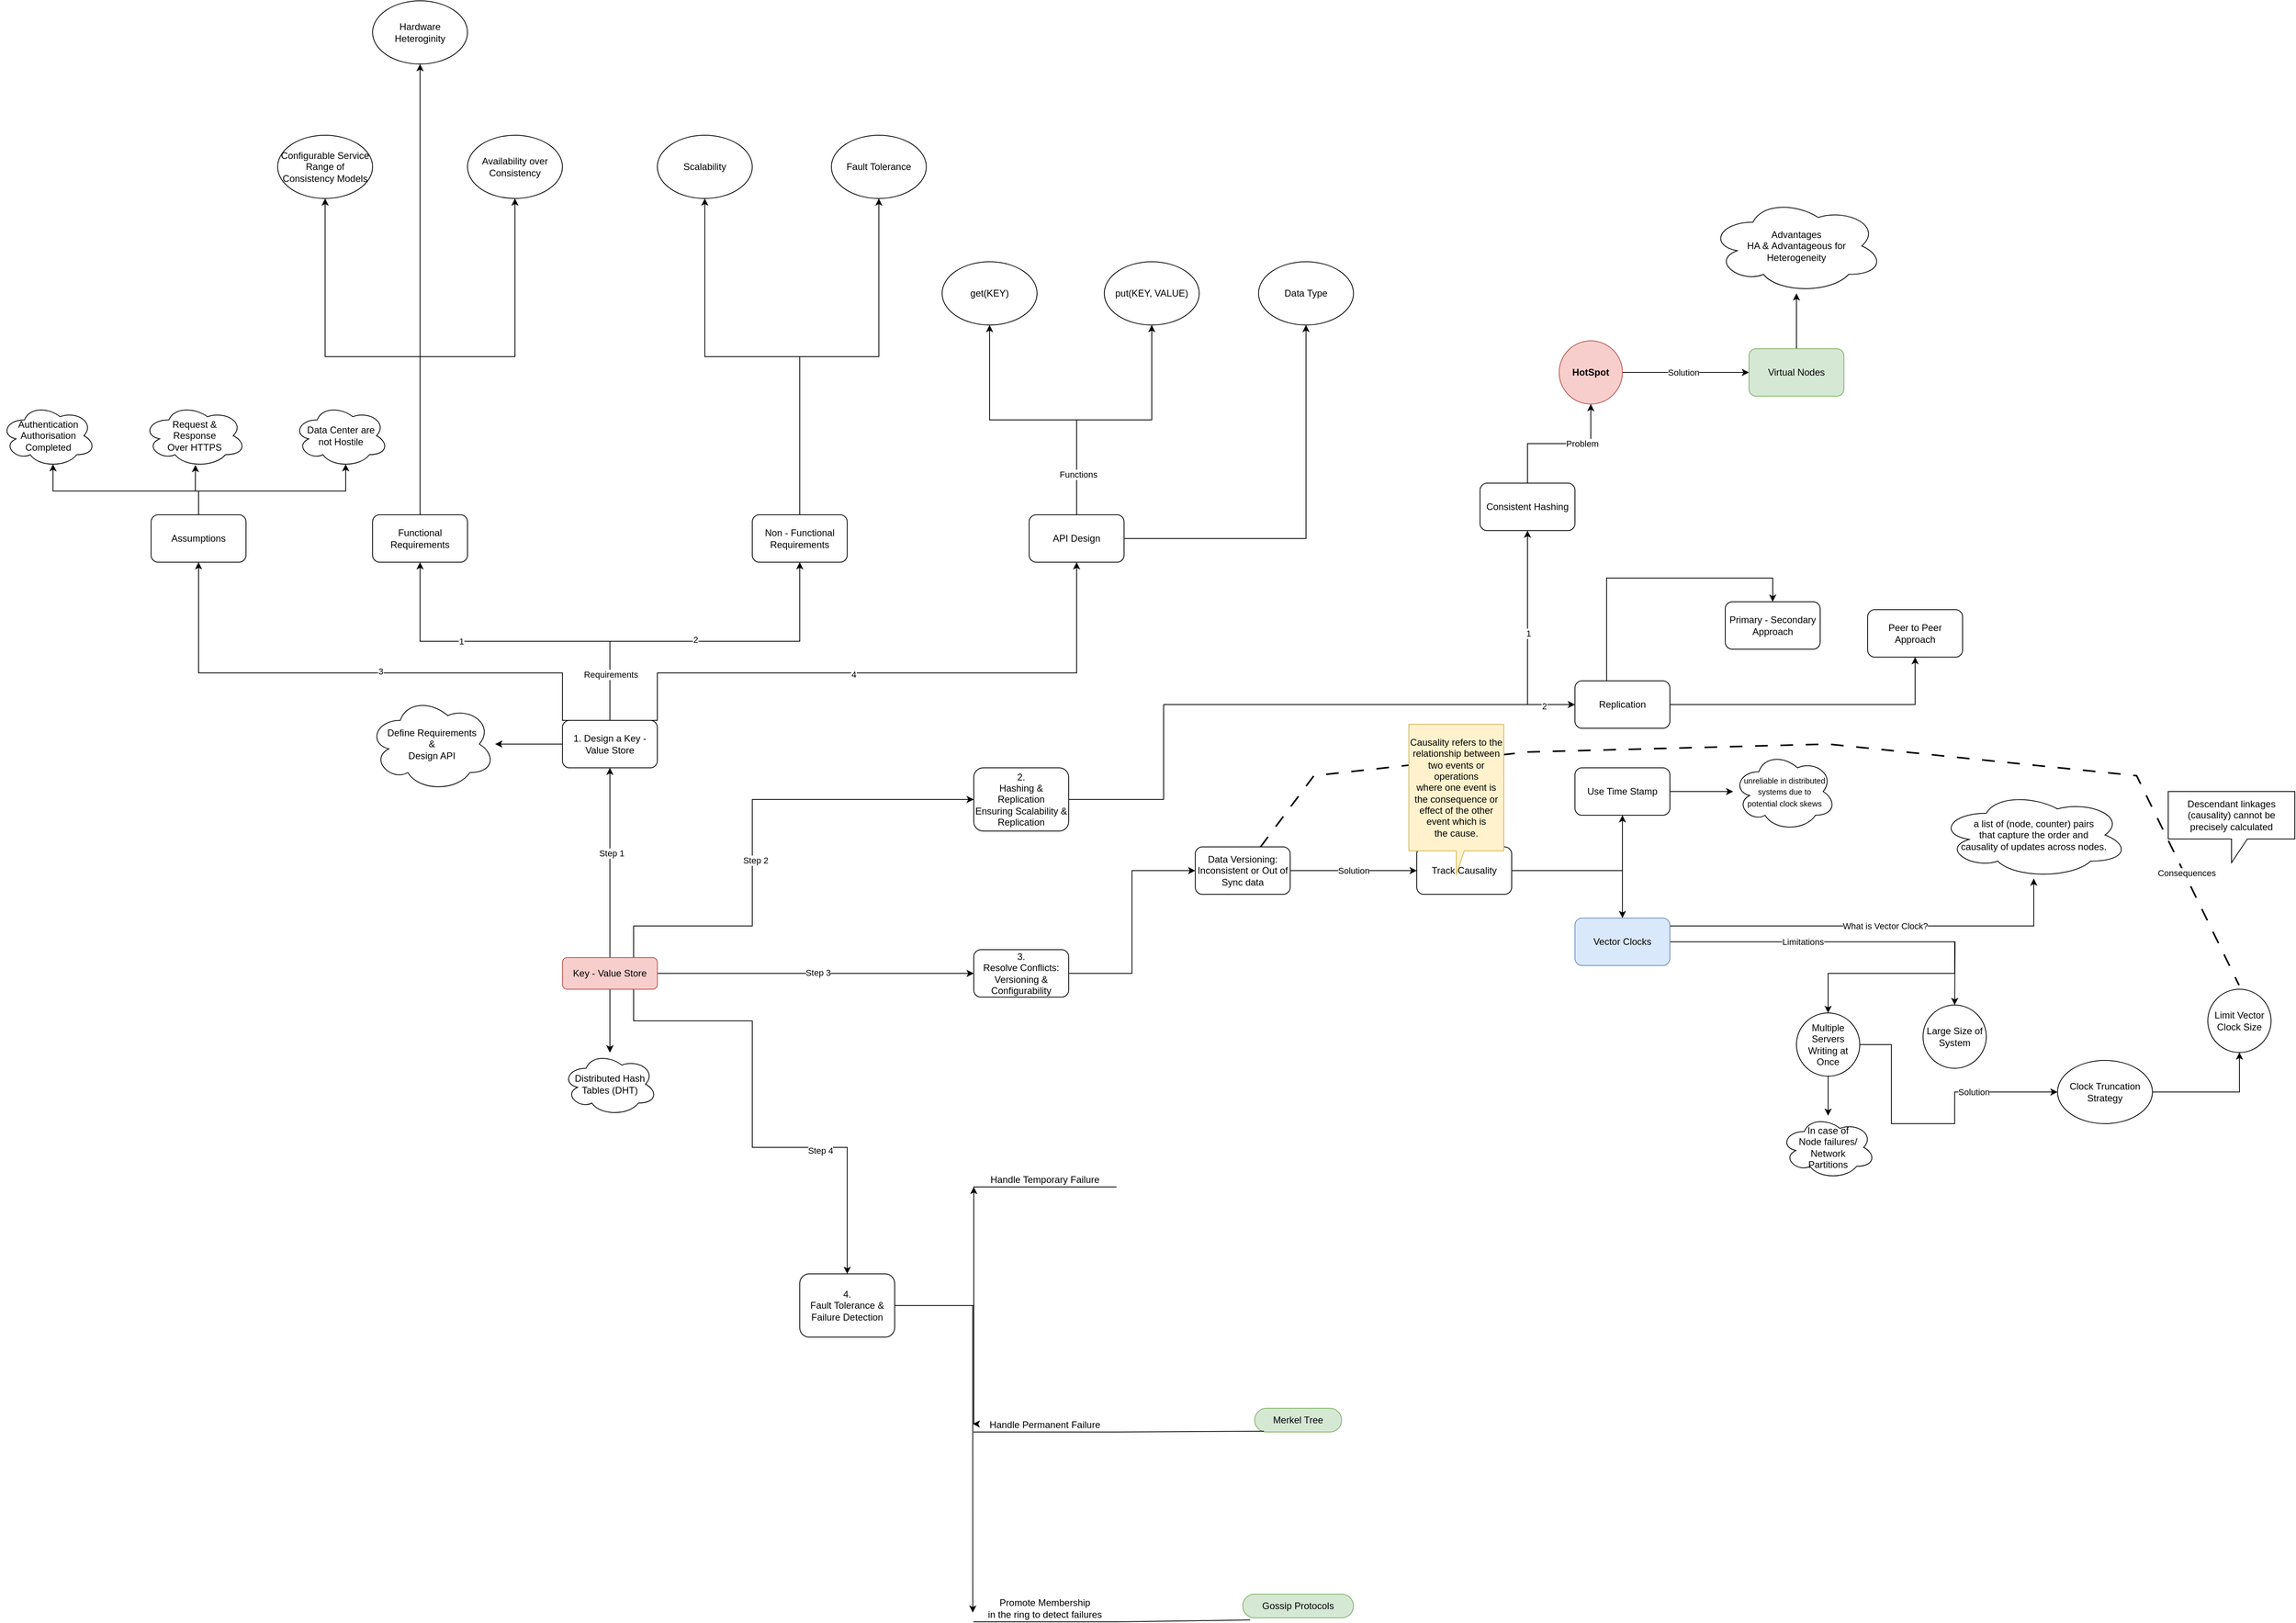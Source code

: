 <mxfile version="24.4.13" type="github">
  <diagram name="Key-Value Store" id="b5rsdSKNQmYp97aVHQ_w">
    <mxGraphModel dx="1368" dy="2017" grid="1" gridSize="10" guides="1" tooltips="1" connect="1" arrows="1" fold="1" page="1" pageScale="1" pageWidth="850" pageHeight="1100" math="0" shadow="0">
      <root>
        <mxCell id="0" />
        <mxCell id="1" parent="0" />
        <mxCell id="RA9PLU7IPXOXIIU9lRka-3" value="" style="edgeStyle=orthogonalEdgeStyle;rounded=0;orthogonalLoop=1;jettySize=auto;html=1;" parent="1" source="RA9PLU7IPXOXIIU9lRka-1" target="RA9PLU7IPXOXIIU9lRka-2" edge="1">
          <mxGeometry relative="1" as="geometry" />
        </mxCell>
        <mxCell id="RA9PLU7IPXOXIIU9lRka-5" value="" style="edgeStyle=orthogonalEdgeStyle;rounded=0;orthogonalLoop=1;jettySize=auto;html=1;" parent="1" source="RA9PLU7IPXOXIIU9lRka-1" target="RA9PLU7IPXOXIIU9lRka-4" edge="1">
          <mxGeometry relative="1" as="geometry" />
        </mxCell>
        <mxCell id="RA9PLU7IPXOXIIU9lRka-51" value="Step 1" style="edgeLabel;html=1;align=center;verticalAlign=middle;resizable=0;points=[];" parent="RA9PLU7IPXOXIIU9lRka-5" vertex="1" connectable="0">
          <mxGeometry x="0.099" y="-2" relative="1" as="geometry">
            <mxPoint as="offset" />
          </mxGeometry>
        </mxCell>
        <mxCell id="RA9PLU7IPXOXIIU9lRka-7" value="" style="edgeStyle=orthogonalEdgeStyle;rounded=0;orthogonalLoop=1;jettySize=auto;html=1;" parent="1" source="RA9PLU7IPXOXIIU9lRka-1" target="RA9PLU7IPXOXIIU9lRka-6" edge="1">
          <mxGeometry relative="1" as="geometry">
            <Array as="points">
              <mxPoint x="1530" y="760" />
              <mxPoint x="1680" y="760" />
              <mxPoint x="1680" y="600" />
            </Array>
          </mxGeometry>
        </mxCell>
        <mxCell id="RA9PLU7IPXOXIIU9lRka-52" value="Step 2" style="edgeLabel;html=1;align=center;verticalAlign=middle;resizable=0;points=[];" parent="RA9PLU7IPXOXIIU9lRka-7" vertex="1" connectable="0">
          <mxGeometry x="-0.133" y="-4" relative="1" as="geometry">
            <mxPoint as="offset" />
          </mxGeometry>
        </mxCell>
        <mxCell id="RA9PLU7IPXOXIIU9lRka-9" value="" style="edgeStyle=orthogonalEdgeStyle;rounded=0;orthogonalLoop=1;jettySize=auto;html=1;" parent="1" source="RA9PLU7IPXOXIIU9lRka-1" target="RA9PLU7IPXOXIIU9lRka-8" edge="1">
          <mxGeometry relative="1" as="geometry" />
        </mxCell>
        <mxCell id="RA9PLU7IPXOXIIU9lRka-53" value="Step 3" style="edgeLabel;html=1;align=center;verticalAlign=middle;resizable=0;points=[];" parent="RA9PLU7IPXOXIIU9lRka-9" vertex="1" connectable="0">
          <mxGeometry x="0.013" y="1" relative="1" as="geometry">
            <mxPoint as="offset" />
          </mxGeometry>
        </mxCell>
        <mxCell id="RA9PLU7IPXOXIIU9lRka-12" value="" style="edgeStyle=orthogonalEdgeStyle;rounded=0;orthogonalLoop=1;jettySize=auto;html=1;" parent="1" source="RA9PLU7IPXOXIIU9lRka-1" target="RA9PLU7IPXOXIIU9lRka-2" edge="1">
          <mxGeometry relative="1" as="geometry" />
        </mxCell>
        <mxCell id="RA9PLU7IPXOXIIU9lRka-15" style="edgeStyle=orthogonalEdgeStyle;rounded=0;orthogonalLoop=1;jettySize=auto;html=1;exitX=0.75;exitY=1;exitDx=0;exitDy=0;entryX=0.5;entryY=0;entryDx=0;entryDy=0;" parent="1" source="RA9PLU7IPXOXIIU9lRka-1" target="RA9PLU7IPXOXIIU9lRka-14" edge="1">
          <mxGeometry relative="1" as="geometry">
            <Array as="points">
              <mxPoint x="1530" y="880" />
              <mxPoint x="1680" y="880" />
              <mxPoint x="1680" y="1040" />
              <mxPoint x="1800" y="1040" />
            </Array>
            <mxPoint x="1930" y="1040" as="targetPoint" />
          </mxGeometry>
        </mxCell>
        <mxCell id="RA9PLU7IPXOXIIU9lRka-54" value="Step 4" style="edgeLabel;html=1;align=center;verticalAlign=middle;resizable=0;points=[];" parent="RA9PLU7IPXOXIIU9lRka-15" vertex="1" connectable="0">
          <mxGeometry x="0.384" y="-4" relative="1" as="geometry">
            <mxPoint as="offset" />
          </mxGeometry>
        </mxCell>
        <mxCell id="RA9PLU7IPXOXIIU9lRka-1" value="Key - Value Store" style="rounded=1;whiteSpace=wrap;html=1;fillColor=#f8cecc;strokeColor=#b85450;" parent="1" vertex="1">
          <mxGeometry x="1440" y="800" width="120" height="40" as="geometry" />
        </mxCell>
        <mxCell id="RA9PLU7IPXOXIIU9lRka-2" value="Distributed Hash&lt;br&gt;Tables (DHT)" style="ellipse;shape=cloud;whiteSpace=wrap;html=1;rounded=1;" parent="1" vertex="1">
          <mxGeometry x="1440" y="920" width="120" height="80" as="geometry" />
        </mxCell>
        <mxCell id="RA9PLU7IPXOXIIU9lRka-11" value="" style="edgeStyle=orthogonalEdgeStyle;rounded=0;orthogonalLoop=1;jettySize=auto;html=1;" parent="1" source="RA9PLU7IPXOXIIU9lRka-4" target="RA9PLU7IPXOXIIU9lRka-10" edge="1">
          <mxGeometry relative="1" as="geometry" />
        </mxCell>
        <mxCell id="RA9PLU7IPXOXIIU9lRka-18" style="edgeStyle=orthogonalEdgeStyle;rounded=0;orthogonalLoop=1;jettySize=auto;html=1;entryX=0.5;entryY=1;entryDx=0;entryDy=0;" parent="1" source="RA9PLU7IPXOXIIU9lRka-4" target="RA9PLU7IPXOXIIU9lRka-16" edge="1">
          <mxGeometry relative="1" as="geometry">
            <Array as="points">
              <mxPoint x="1500" y="400" />
              <mxPoint x="1260" y="400" />
            </Array>
          </mxGeometry>
        </mxCell>
        <mxCell id="RA9PLU7IPXOXIIU9lRka-73" value="1" style="edgeLabel;html=1;align=center;verticalAlign=middle;resizable=0;points=[];" parent="RA9PLU7IPXOXIIU9lRka-18" vertex="1" connectable="0">
          <mxGeometry x="0.312" relative="1" as="geometry">
            <mxPoint as="offset" />
          </mxGeometry>
        </mxCell>
        <mxCell id="RA9PLU7IPXOXIIU9lRka-19" style="edgeStyle=orthogonalEdgeStyle;rounded=0;orthogonalLoop=1;jettySize=auto;html=1;entryX=0.5;entryY=1;entryDx=0;entryDy=0;" parent="1" source="RA9PLU7IPXOXIIU9lRka-4" target="RA9PLU7IPXOXIIU9lRka-17" edge="1">
          <mxGeometry relative="1" as="geometry">
            <Array as="points">
              <mxPoint x="1500" y="400" />
              <mxPoint x="1740" y="400" />
            </Array>
          </mxGeometry>
        </mxCell>
        <mxCell id="RA9PLU7IPXOXIIU9lRka-21" value="Requirements" style="edgeLabel;html=1;align=center;verticalAlign=middle;resizable=0;points=[];" parent="RA9PLU7IPXOXIIU9lRka-19" vertex="1" connectable="0">
          <mxGeometry x="-0.736" y="-1" relative="1" as="geometry">
            <mxPoint as="offset" />
          </mxGeometry>
        </mxCell>
        <mxCell id="RA9PLU7IPXOXIIU9lRka-74" value="2" style="edgeLabel;html=1;align=center;verticalAlign=middle;resizable=0;points=[];" parent="RA9PLU7IPXOXIIU9lRka-19" vertex="1" connectable="0">
          <mxGeometry x="-0.054" y="2" relative="1" as="geometry">
            <mxPoint as="offset" />
          </mxGeometry>
        </mxCell>
        <mxCell id="RA9PLU7IPXOXIIU9lRka-23" style="edgeStyle=orthogonalEdgeStyle;rounded=0;orthogonalLoop=1;jettySize=auto;html=1;exitX=0.25;exitY=0;exitDx=0;exitDy=0;entryX=0.5;entryY=1;entryDx=0;entryDy=0;" parent="1" source="RA9PLU7IPXOXIIU9lRka-4" target="RA9PLU7IPXOXIIU9lRka-22" edge="1">
          <mxGeometry relative="1" as="geometry">
            <Array as="points">
              <mxPoint x="1440" y="500" />
              <mxPoint x="1440" y="440" />
              <mxPoint x="980" y="440" />
            </Array>
          </mxGeometry>
        </mxCell>
        <mxCell id="RA9PLU7IPXOXIIU9lRka-75" value="3" style="edgeLabel;html=1;align=center;verticalAlign=middle;resizable=0;points=[];" parent="RA9PLU7IPXOXIIU9lRka-23" vertex="1" connectable="0">
          <mxGeometry x="-0.071" y="-2" relative="1" as="geometry">
            <mxPoint as="offset" />
          </mxGeometry>
        </mxCell>
        <mxCell id="RA9PLU7IPXOXIIU9lRka-25" style="edgeStyle=orthogonalEdgeStyle;rounded=0;orthogonalLoop=1;jettySize=auto;html=1;exitX=0.75;exitY=0;exitDx=0;exitDy=0;entryX=0.5;entryY=1;entryDx=0;entryDy=0;" parent="1" source="RA9PLU7IPXOXIIU9lRka-4" target="RA9PLU7IPXOXIIU9lRka-24" edge="1">
          <mxGeometry relative="1" as="geometry">
            <Array as="points">
              <mxPoint x="1560" y="500" />
              <mxPoint x="1560" y="440" />
              <mxPoint x="2090" y="440" />
            </Array>
          </mxGeometry>
        </mxCell>
        <mxCell id="RA9PLU7IPXOXIIU9lRka-76" value="4" style="edgeLabel;html=1;align=center;verticalAlign=middle;resizable=0;points=[];" parent="RA9PLU7IPXOXIIU9lRka-25" vertex="1" connectable="0">
          <mxGeometry x="-0.111" y="-2" relative="1" as="geometry">
            <mxPoint as="offset" />
          </mxGeometry>
        </mxCell>
        <mxCell id="RA9PLU7IPXOXIIU9lRka-4" value="1. Design a Key -&lt;br&gt;Value Store" style="rounded=1;whiteSpace=wrap;html=1;" parent="1" vertex="1">
          <mxGeometry x="1440" y="500" width="120" height="60" as="geometry" />
        </mxCell>
        <mxCell id="RA9PLU7IPXOXIIU9lRka-56" value="" style="edgeStyle=orthogonalEdgeStyle;rounded=0;orthogonalLoop=1;jettySize=auto;html=1;" parent="1" source="RA9PLU7IPXOXIIU9lRka-6" target="RA9PLU7IPXOXIIU9lRka-55" edge="1">
          <mxGeometry relative="1" as="geometry">
            <Array as="points">
              <mxPoint x="2200" y="600" />
              <mxPoint x="2200" y="480" />
              <mxPoint x="2660" y="480" />
            </Array>
          </mxGeometry>
        </mxCell>
        <mxCell id="RA9PLU7IPXOXIIU9lRka-77" value="1" style="edgeLabel;html=1;align=center;verticalAlign=middle;resizable=0;points=[];" parent="RA9PLU7IPXOXIIU9lRka-56" vertex="1" connectable="0">
          <mxGeometry x="0.717" y="-1" relative="1" as="geometry">
            <mxPoint as="offset" />
          </mxGeometry>
        </mxCell>
        <mxCell id="RA9PLU7IPXOXIIU9lRka-68" style="edgeStyle=orthogonalEdgeStyle;rounded=0;orthogonalLoop=1;jettySize=auto;html=1;entryX=0;entryY=0.5;entryDx=0;entryDy=0;" parent="1" source="RA9PLU7IPXOXIIU9lRka-6" target="RA9PLU7IPXOXIIU9lRka-67" edge="1">
          <mxGeometry relative="1" as="geometry">
            <Array as="points">
              <mxPoint x="2200" y="600" />
              <mxPoint x="2200" y="480" />
              <mxPoint x="2680" y="480" />
            </Array>
          </mxGeometry>
        </mxCell>
        <mxCell id="RA9PLU7IPXOXIIU9lRka-78" value="2" style="edgeLabel;html=1;align=center;verticalAlign=middle;resizable=0;points=[];" parent="RA9PLU7IPXOXIIU9lRka-68" vertex="1" connectable="0">
          <mxGeometry x="0.898" y="-2" relative="1" as="geometry">
            <mxPoint as="offset" />
          </mxGeometry>
        </mxCell>
        <mxCell id="RA9PLU7IPXOXIIU9lRka-6" value="2. &lt;br&gt;Hashing &amp;amp; Replication &lt;br&gt;Ensuring Scalability &amp;amp; &lt;br&gt;Replication" style="whiteSpace=wrap;html=1;rounded=1;" parent="1" vertex="1">
          <mxGeometry x="1960" y="560" width="120" height="80" as="geometry" />
        </mxCell>
        <mxCell id="RA9PLU7IPXOXIIU9lRka-80" value="" style="edgeStyle=orthogonalEdgeStyle;rounded=0;orthogonalLoop=1;jettySize=auto;html=1;" parent="1" source="RA9PLU7IPXOXIIU9lRka-8" target="RA9PLU7IPXOXIIU9lRka-79" edge="1">
          <mxGeometry relative="1" as="geometry">
            <Array as="points">
              <mxPoint x="2160" y="820" />
              <mxPoint x="2160" y="690" />
            </Array>
          </mxGeometry>
        </mxCell>
        <mxCell id="RA9PLU7IPXOXIIU9lRka-8" value="3. &lt;br&gt;Resolve Conflicts:&lt;br&gt;Versioning &amp;amp; &lt;br&gt;Configurability" style="rounded=1;whiteSpace=wrap;html=1;" parent="1" vertex="1">
          <mxGeometry x="1960" y="790" width="120" height="60" as="geometry" />
        </mxCell>
        <mxCell id="RA9PLU7IPXOXIIU9lRka-10" value="Define Requirements&lt;br&gt;&amp;amp; &lt;br&gt;Design API" style="ellipse;shape=cloud;whiteSpace=wrap;html=1;rounded=1;" parent="1" vertex="1">
          <mxGeometry x="1195" y="470" width="160" height="120" as="geometry" />
        </mxCell>
        <mxCell id="p0jSS4lUg1HJpxXQeDbd-3" style="edgeStyle=orthogonalEdgeStyle;rounded=0;orthogonalLoop=1;jettySize=auto;html=1;entryX=0;entryY=1;entryDx=0;entryDy=0;" edge="1" parent="1" source="RA9PLU7IPXOXIIU9lRka-14" target="p0jSS4lUg1HJpxXQeDbd-1">
          <mxGeometry relative="1" as="geometry" />
        </mxCell>
        <UserObject label="4. &lt;br&gt;Fault Tolerance &amp;amp;&lt;br&gt;Failure Detection" tooltip="How to make a key-value store fault tolerant and able to detect failure.&#xa;&#xa;    Handle temporary failures&#xa;    Handle permanent failures&#xa;         Anti-entropy with Merkle trees&#xa;    Promote membership in the ring to detect failures&#xa;    Conclusion" id="RA9PLU7IPXOXIIU9lRka-14">
          <mxCell style="rounded=1;whiteSpace=wrap;html=1;" parent="1" vertex="1">
            <mxGeometry x="1740" y="1200" width="120" height="80" as="geometry" />
          </mxCell>
        </UserObject>
        <mxCell id="RA9PLU7IPXOXIIU9lRka-32" style="edgeStyle=orthogonalEdgeStyle;rounded=0;orthogonalLoop=1;jettySize=auto;html=1;entryX=0.5;entryY=1;entryDx=0;entryDy=0;" parent="1" source="RA9PLU7IPXOXIIU9lRka-16" target="RA9PLU7IPXOXIIU9lRka-31" edge="1">
          <mxGeometry relative="1" as="geometry" />
        </mxCell>
        <mxCell id="RA9PLU7IPXOXIIU9lRka-33" style="edgeStyle=orthogonalEdgeStyle;rounded=0;orthogonalLoop=1;jettySize=auto;html=1;entryX=0.5;entryY=1;entryDx=0;entryDy=0;" parent="1" source="RA9PLU7IPXOXIIU9lRka-16" target="RA9PLU7IPXOXIIU9lRka-26" edge="1">
          <mxGeometry relative="1" as="geometry" />
        </mxCell>
        <mxCell id="RA9PLU7IPXOXIIU9lRka-34" style="edgeStyle=orthogonalEdgeStyle;rounded=0;orthogonalLoop=1;jettySize=auto;html=1;" parent="1" source="RA9PLU7IPXOXIIU9lRka-16" target="RA9PLU7IPXOXIIU9lRka-27" edge="1">
          <mxGeometry relative="1" as="geometry" />
        </mxCell>
        <mxCell id="RA9PLU7IPXOXIIU9lRka-16" value="Functional Requirements" style="rounded=1;whiteSpace=wrap;html=1;" parent="1" vertex="1">
          <mxGeometry x="1200" y="240" width="120" height="60" as="geometry" />
        </mxCell>
        <mxCell id="RA9PLU7IPXOXIIU9lRka-44" style="edgeStyle=orthogonalEdgeStyle;rounded=0;orthogonalLoop=1;jettySize=auto;html=1;entryX=0.5;entryY=1;entryDx=0;entryDy=0;" parent="1" source="RA9PLU7IPXOXIIU9lRka-17" target="RA9PLU7IPXOXIIU9lRka-30" edge="1">
          <mxGeometry relative="1" as="geometry" />
        </mxCell>
        <mxCell id="RA9PLU7IPXOXIIU9lRka-45" style="edgeStyle=orthogonalEdgeStyle;rounded=0;orthogonalLoop=1;jettySize=auto;html=1;entryX=0.5;entryY=1;entryDx=0;entryDy=0;" parent="1" source="RA9PLU7IPXOXIIU9lRka-17" target="RA9PLU7IPXOXIIU9lRka-29" edge="1">
          <mxGeometry relative="1" as="geometry" />
        </mxCell>
        <mxCell id="RA9PLU7IPXOXIIU9lRka-17" value="Non - Functional Requirements" style="rounded=1;whiteSpace=wrap;html=1;" parent="1" vertex="1">
          <mxGeometry x="1680" y="240" width="120" height="60" as="geometry" />
        </mxCell>
        <mxCell id="RA9PLU7IPXOXIIU9lRka-40" style="edgeStyle=orthogonalEdgeStyle;rounded=0;orthogonalLoop=1;jettySize=auto;html=1;entryX=0.55;entryY=0.95;entryDx=0;entryDy=0;entryPerimeter=0;" parent="1" source="RA9PLU7IPXOXIIU9lRka-22" target="RA9PLU7IPXOXIIU9lRka-38" edge="1">
          <mxGeometry relative="1" as="geometry">
            <Array as="points">
              <mxPoint x="980" y="210" />
              <mxPoint x="1166" y="210" />
            </Array>
          </mxGeometry>
        </mxCell>
        <mxCell id="RA9PLU7IPXOXIIU9lRka-41" style="edgeStyle=orthogonalEdgeStyle;rounded=0;orthogonalLoop=1;jettySize=auto;html=1;entryX=0.508;entryY=0.963;entryDx=0;entryDy=0;entryPerimeter=0;" parent="1" source="RA9PLU7IPXOXIIU9lRka-22" target="RA9PLU7IPXOXIIU9lRka-37" edge="1">
          <mxGeometry relative="1" as="geometry" />
        </mxCell>
        <mxCell id="RA9PLU7IPXOXIIU9lRka-42" style="edgeStyle=orthogonalEdgeStyle;rounded=0;orthogonalLoop=1;jettySize=auto;html=1;entryX=0.55;entryY=0.95;entryDx=0;entryDy=0;entryPerimeter=0;" parent="1" source="RA9PLU7IPXOXIIU9lRka-22" target="RA9PLU7IPXOXIIU9lRka-35" edge="1">
          <mxGeometry relative="1" as="geometry">
            <Array as="points">
              <mxPoint x="980" y="210" />
              <mxPoint x="796" y="210" />
            </Array>
          </mxGeometry>
        </mxCell>
        <mxCell id="RA9PLU7IPXOXIIU9lRka-22" value="Assumptions" style="rounded=1;whiteSpace=wrap;html=1;" parent="1" vertex="1">
          <mxGeometry x="920" y="240" width="120" height="60" as="geometry" />
        </mxCell>
        <mxCell id="RA9PLU7IPXOXIIU9lRka-46" style="edgeStyle=orthogonalEdgeStyle;rounded=0;orthogonalLoop=1;jettySize=auto;html=1;entryX=0.5;entryY=1;entryDx=0;entryDy=0;" parent="1" source="RA9PLU7IPXOXIIU9lRka-24" target="RA9PLU7IPXOXIIU9lRka-28" edge="1">
          <mxGeometry relative="1" as="geometry" />
        </mxCell>
        <mxCell id="RA9PLU7IPXOXIIU9lRka-47" style="edgeStyle=orthogonalEdgeStyle;rounded=0;orthogonalLoop=1;jettySize=auto;html=1;entryX=0.5;entryY=1;entryDx=0;entryDy=0;" parent="1" source="RA9PLU7IPXOXIIU9lRka-24" target="RA9PLU7IPXOXIIU9lRka-43" edge="1">
          <mxGeometry relative="1" as="geometry" />
        </mxCell>
        <mxCell id="RA9PLU7IPXOXIIU9lRka-50" value="Functions" style="edgeLabel;html=1;align=center;verticalAlign=middle;resizable=0;points=[];" parent="RA9PLU7IPXOXIIU9lRka-47" vertex="1" connectable="0">
          <mxGeometry x="-0.697" y="-2" relative="1" as="geometry">
            <mxPoint as="offset" />
          </mxGeometry>
        </mxCell>
        <mxCell id="RA9PLU7IPXOXIIU9lRka-49" style="edgeStyle=orthogonalEdgeStyle;rounded=0;orthogonalLoop=1;jettySize=auto;html=1;" parent="1" source="RA9PLU7IPXOXIIU9lRka-24" target="RA9PLU7IPXOXIIU9lRka-48" edge="1">
          <mxGeometry relative="1" as="geometry" />
        </mxCell>
        <mxCell id="RA9PLU7IPXOXIIU9lRka-24" value="API Design" style="rounded=1;whiteSpace=wrap;html=1;" parent="1" vertex="1">
          <mxGeometry x="2030" y="240" width="120" height="60" as="geometry" />
        </mxCell>
        <mxCell id="RA9PLU7IPXOXIIU9lRka-26" value="Configurable Service&lt;br&gt;Range of &lt;br&gt;Consistency Models" style="ellipse;whiteSpace=wrap;html=1;" parent="1" vertex="1">
          <mxGeometry x="1080" y="-240" width="120" height="80" as="geometry" />
        </mxCell>
        <mxCell id="RA9PLU7IPXOXIIU9lRka-27" value="Availability over&lt;br&gt;Consistency" style="ellipse;whiteSpace=wrap;html=1;" parent="1" vertex="1">
          <mxGeometry x="1320" y="-240" width="120" height="80" as="geometry" />
        </mxCell>
        <mxCell id="RA9PLU7IPXOXIIU9lRka-28" value="get(KEY)" style="ellipse;whiteSpace=wrap;html=1;" parent="1" vertex="1">
          <mxGeometry x="1920" y="-80" width="120" height="80" as="geometry" />
        </mxCell>
        <mxCell id="RA9PLU7IPXOXIIU9lRka-29" value="Scalability" style="ellipse;whiteSpace=wrap;html=1;" parent="1" vertex="1">
          <mxGeometry x="1560" y="-240" width="120" height="80" as="geometry" />
        </mxCell>
        <mxCell id="RA9PLU7IPXOXIIU9lRka-30" value="Fault Tolerance" style="ellipse;whiteSpace=wrap;html=1;" parent="1" vertex="1">
          <mxGeometry x="1780" y="-240" width="120" height="80" as="geometry" />
        </mxCell>
        <mxCell id="RA9PLU7IPXOXIIU9lRka-31" value="Hardware &lt;br&gt;Heteroginity" style="ellipse;whiteSpace=wrap;html=1;" parent="1" vertex="1">
          <mxGeometry x="1200" y="-410" width="120" height="80" as="geometry" />
        </mxCell>
        <mxCell id="RA9PLU7IPXOXIIU9lRka-35" value="Authentication&lt;br&gt;Authorisation &lt;br&gt;Completed" style="ellipse;shape=cloud;whiteSpace=wrap;html=1;rounded=1;" parent="1" vertex="1">
          <mxGeometry x="730" y="100" width="120" height="80" as="geometry" />
        </mxCell>
        <mxCell id="RA9PLU7IPXOXIIU9lRka-37" value="Request &amp;amp;&lt;br&gt;Response&lt;br&gt;Over HTTPS" style="ellipse;shape=cloud;whiteSpace=wrap;html=1;rounded=1;" parent="1" vertex="1">
          <mxGeometry x="910" y="100" width="130" height="80" as="geometry" />
        </mxCell>
        <mxCell id="RA9PLU7IPXOXIIU9lRka-38" value="Data Center are&lt;br&gt;not Hostile" style="ellipse;shape=cloud;whiteSpace=wrap;html=1;rounded=1;" parent="1" vertex="1">
          <mxGeometry x="1100" y="100" width="120" height="80" as="geometry" />
        </mxCell>
        <mxCell id="RA9PLU7IPXOXIIU9lRka-43" value="put(KEY, VALUE)" style="ellipse;whiteSpace=wrap;html=1;" parent="1" vertex="1">
          <mxGeometry x="2125" y="-80" width="120" height="80" as="geometry" />
        </mxCell>
        <mxCell id="RA9PLU7IPXOXIIU9lRka-48" value="Data Type" style="ellipse;whiteSpace=wrap;html=1;" parent="1" vertex="1">
          <mxGeometry x="2320" y="-80" width="120" height="80" as="geometry" />
        </mxCell>
        <mxCell id="RA9PLU7IPXOXIIU9lRka-58" value="" style="edgeStyle=orthogonalEdgeStyle;rounded=0;orthogonalLoop=1;jettySize=auto;html=1;" parent="1" source="RA9PLU7IPXOXIIU9lRka-55" target="RA9PLU7IPXOXIIU9lRka-57" edge="1">
          <mxGeometry relative="1" as="geometry" />
        </mxCell>
        <mxCell id="RA9PLU7IPXOXIIU9lRka-59" value="Problem" style="edgeLabel;html=1;align=center;verticalAlign=middle;resizable=0;points=[];" parent="RA9PLU7IPXOXIIU9lRka-58" vertex="1" connectable="0">
          <mxGeometry x="0.323" relative="1" as="geometry">
            <mxPoint as="offset" />
          </mxGeometry>
        </mxCell>
        <mxCell id="RA9PLU7IPXOXIIU9lRka-55" value="Consistent Hashing" style="whiteSpace=wrap;html=1;rounded=1;" parent="1" vertex="1">
          <mxGeometry x="2600" y="200" width="120" height="60" as="geometry" />
        </mxCell>
        <mxCell id="RA9PLU7IPXOXIIU9lRka-61" value="" style="edgeStyle=orthogonalEdgeStyle;rounded=0;orthogonalLoop=1;jettySize=auto;html=1;" parent="1" source="RA9PLU7IPXOXIIU9lRka-57" target="RA9PLU7IPXOXIIU9lRka-60" edge="1">
          <mxGeometry relative="1" as="geometry" />
        </mxCell>
        <mxCell id="RA9PLU7IPXOXIIU9lRka-62" value="Solution" style="edgeLabel;html=1;align=center;verticalAlign=middle;resizable=0;points=[];" parent="RA9PLU7IPXOXIIU9lRka-61" vertex="1" connectable="0">
          <mxGeometry x="-0.04" relative="1" as="geometry">
            <mxPoint as="offset" />
          </mxGeometry>
        </mxCell>
        <mxCell id="RA9PLU7IPXOXIIU9lRka-57" value="&lt;b&gt;HotSpot&lt;/b&gt;" style="ellipse;whiteSpace=wrap;html=1;rounded=1;fillColor=#f8cecc;strokeColor=#b85450;" parent="1" vertex="1">
          <mxGeometry x="2700" y="20" width="80" height="80" as="geometry" />
        </mxCell>
        <mxCell id="RA9PLU7IPXOXIIU9lRka-66" value="" style="edgeStyle=orthogonalEdgeStyle;rounded=0;orthogonalLoop=1;jettySize=auto;html=1;" parent="1" source="RA9PLU7IPXOXIIU9lRka-60" target="RA9PLU7IPXOXIIU9lRka-65" edge="1">
          <mxGeometry relative="1" as="geometry" />
        </mxCell>
        <mxCell id="RA9PLU7IPXOXIIU9lRka-60" value="Virtual Nodes" style="whiteSpace=wrap;html=1;fillColor=#d5e8d4;strokeColor=#82b366;rounded=1;" parent="1" vertex="1">
          <mxGeometry x="2940" y="30" width="120" height="60" as="geometry" />
        </mxCell>
        <mxCell id="RA9PLU7IPXOXIIU9lRka-65" value="Advantages&lt;br&gt;HA &amp;amp;&amp;nbsp;Advantageous for&lt;br&gt;Heterogeneity&lt;br&gt;" style="ellipse;shape=cloud;whiteSpace=wrap;html=1;rounded=1;" parent="1" vertex="1">
          <mxGeometry x="2890" y="-160" width="220" height="120" as="geometry" />
        </mxCell>
        <mxCell id="RA9PLU7IPXOXIIU9lRka-70" value="" style="edgeStyle=orthogonalEdgeStyle;rounded=0;orthogonalLoop=1;jettySize=auto;html=1;" parent="1" source="RA9PLU7IPXOXIIU9lRka-67" target="RA9PLU7IPXOXIIU9lRka-69" edge="1">
          <mxGeometry relative="1" as="geometry">
            <Array as="points">
              <mxPoint x="2760" y="320" />
            </Array>
          </mxGeometry>
        </mxCell>
        <mxCell id="RA9PLU7IPXOXIIU9lRka-72" value="" style="edgeStyle=orthogonalEdgeStyle;rounded=0;orthogonalLoop=1;jettySize=auto;html=1;" parent="1" source="RA9PLU7IPXOXIIU9lRka-67" target="RA9PLU7IPXOXIIU9lRka-71" edge="1">
          <mxGeometry relative="1" as="geometry" />
        </mxCell>
        <mxCell id="RA9PLU7IPXOXIIU9lRka-67" value="Replication" style="whiteSpace=wrap;html=1;rounded=1;" parent="1" vertex="1">
          <mxGeometry x="2720" y="450" width="120" height="60" as="geometry" />
        </mxCell>
        <mxCell id="RA9PLU7IPXOXIIU9lRka-69" value="Primary - Secondary &lt;br&gt;Approach" style="whiteSpace=wrap;html=1;rounded=1;" parent="1" vertex="1">
          <mxGeometry x="2910" y="350" width="120" height="60" as="geometry" />
        </mxCell>
        <mxCell id="RA9PLU7IPXOXIIU9lRka-71" value="Peer to Peer&lt;br&gt;Approach" style="whiteSpace=wrap;html=1;rounded=1;" parent="1" vertex="1">
          <mxGeometry x="3090" y="360" width="120" height="60" as="geometry" />
        </mxCell>
        <mxCell id="RA9PLU7IPXOXIIU9lRka-82" value="Solution" style="edgeStyle=orthogonalEdgeStyle;rounded=0;orthogonalLoop=1;jettySize=auto;html=1;" parent="1" source="RA9PLU7IPXOXIIU9lRka-79" target="RA9PLU7IPXOXIIU9lRka-81" edge="1">
          <mxGeometry relative="1" as="geometry" />
        </mxCell>
        <mxCell id="RA9PLU7IPXOXIIU9lRka-79" value="Data Versioning:&lt;br&gt;Inconsistent or Out of Sync data " style="whiteSpace=wrap;html=1;rounded=1;" parent="1" vertex="1">
          <mxGeometry x="2240" y="660" width="120" height="60" as="geometry" />
        </mxCell>
        <mxCell id="RA9PLU7IPXOXIIU9lRka-84" value="" style="edgeStyle=orthogonalEdgeStyle;rounded=0;orthogonalLoop=1;jettySize=auto;html=1;" parent="1" source="RA9PLU7IPXOXIIU9lRka-81" target="RA9PLU7IPXOXIIU9lRka-83" edge="1">
          <mxGeometry relative="1" as="geometry" />
        </mxCell>
        <mxCell id="RA9PLU7IPXOXIIU9lRka-86" value="" style="edgeStyle=orthogonalEdgeStyle;rounded=0;orthogonalLoop=1;jettySize=auto;html=1;" parent="1" source="RA9PLU7IPXOXIIU9lRka-81" target="RA9PLU7IPXOXIIU9lRka-85" edge="1">
          <mxGeometry relative="1" as="geometry" />
        </mxCell>
        <mxCell id="RA9PLU7IPXOXIIU9lRka-81" value="Track Causality " style="whiteSpace=wrap;html=1;rounded=1;" parent="1" vertex="1">
          <mxGeometry x="2520" y="660" width="120" height="60" as="geometry" />
        </mxCell>
        <mxCell id="RA9PLU7IPXOXIIU9lRka-88" value="" style="edgeStyle=orthogonalEdgeStyle;rounded=0;orthogonalLoop=1;jettySize=auto;html=1;" parent="1" source="RA9PLU7IPXOXIIU9lRka-83" target="RA9PLU7IPXOXIIU9lRka-87" edge="1">
          <mxGeometry relative="1" as="geometry" />
        </mxCell>
        <mxCell id="RA9PLU7IPXOXIIU9lRka-83" value="Use Time Stamp" style="whiteSpace=wrap;html=1;rounded=1;" parent="1" vertex="1">
          <mxGeometry x="2720" y="560" width="120" height="60" as="geometry" />
        </mxCell>
        <mxCell id="RA9PLU7IPXOXIIU9lRka-90" value="" style="edgeStyle=orthogonalEdgeStyle;rounded=0;orthogonalLoop=1;jettySize=auto;html=1;" parent="1" source="RA9PLU7IPXOXIIU9lRka-85" target="RA9PLU7IPXOXIIU9lRka-89" edge="1">
          <mxGeometry relative="1" as="geometry">
            <Array as="points">
              <mxPoint x="3300" y="760" />
            </Array>
          </mxGeometry>
        </mxCell>
        <mxCell id="RA9PLU7IPXOXIIU9lRka-94" value="What is Vector Clock?" style="edgeLabel;html=1;align=center;verticalAlign=middle;resizable=0;points=[];" parent="RA9PLU7IPXOXIIU9lRka-90" vertex="1" connectable="0">
          <mxGeometry x="0.047" relative="1" as="geometry">
            <mxPoint as="offset" />
          </mxGeometry>
        </mxCell>
        <mxCell id="RA9PLU7IPXOXIIU9lRka-92" value="" style="edgeStyle=orthogonalEdgeStyle;rounded=0;orthogonalLoop=1;jettySize=auto;html=1;" parent="1" source="RA9PLU7IPXOXIIU9lRka-85" edge="1">
          <mxGeometry relative="1" as="geometry">
            <mxPoint x="3200" y="860" as="targetPoint" />
          </mxGeometry>
        </mxCell>
        <mxCell id="RA9PLU7IPXOXIIU9lRka-95" style="edgeStyle=orthogonalEdgeStyle;rounded=0;orthogonalLoop=1;jettySize=auto;html=1;entryX=0.5;entryY=0;entryDx=0;entryDy=0;" parent="1" source="RA9PLU7IPXOXIIU9lRka-85" edge="1">
          <mxGeometry relative="1" as="geometry">
            <mxPoint x="3040" y="870" as="targetPoint" />
            <Array as="points">
              <mxPoint x="3200" y="780" />
              <mxPoint x="3200" y="820" />
              <mxPoint x="3040" y="820" />
            </Array>
          </mxGeometry>
        </mxCell>
        <mxCell id="RA9PLU7IPXOXIIU9lRka-105" value="Limitations" style="edgeLabel;html=1;align=center;verticalAlign=middle;resizable=0;points=[];" parent="RA9PLU7IPXOXIIU9lRka-95" vertex="1" connectable="0">
          <mxGeometry x="-0.45" relative="1" as="geometry">
            <mxPoint as="offset" />
          </mxGeometry>
        </mxCell>
        <mxCell id="RA9PLU7IPXOXIIU9lRka-85" value="Vector Clocks" style="whiteSpace=wrap;html=1;rounded=1;fillColor=#dae8fc;strokeColor=#6c8ebf;" parent="1" vertex="1">
          <mxGeometry x="2720" y="750" width="120" height="60" as="geometry" />
        </mxCell>
        <mxCell id="RA9PLU7IPXOXIIU9lRka-87" value="&lt;font style=&quot;font-size: 10px;&quot;&gt; unreliable in distributed &lt;br&gt;systems due to &lt;br&gt;potential clock skews&lt;/font&gt;" style="ellipse;shape=cloud;whiteSpace=wrap;html=1;rounded=1;" parent="1" vertex="1">
          <mxGeometry x="2920" y="540" width="130" height="100" as="geometry" />
        </mxCell>
        <mxCell id="RA9PLU7IPXOXIIU9lRka-89" value="a list of (node, counter) pairs &lt;br&gt;that capture the order and &lt;br&gt;causality of updates across nodes." style="ellipse;shape=cloud;whiteSpace=wrap;html=1;rounded=1;" parent="1" vertex="1">
          <mxGeometry x="3180" y="590" width="240" height="110" as="geometry" />
        </mxCell>
        <mxCell id="RA9PLU7IPXOXIIU9lRka-104" value="" style="edgeStyle=orthogonalEdgeStyle;rounded=0;orthogonalLoop=1;jettySize=auto;html=1;" parent="1" source="RA9PLU7IPXOXIIU9lRka-100" target="RA9PLU7IPXOXIIU9lRka-103" edge="1">
          <mxGeometry relative="1" as="geometry" />
        </mxCell>
        <mxCell id="RA9PLU7IPXOXIIU9lRka-106" value="" style="edgeStyle=orthogonalEdgeStyle;rounded=0;orthogonalLoop=1;jettySize=auto;html=1;" parent="1" source="RA9PLU7IPXOXIIU9lRka-100" edge="1">
          <mxGeometry relative="1" as="geometry">
            <mxPoint x="3330" y="970" as="targetPoint" />
            <Array as="points">
              <mxPoint x="3120" y="910" />
              <mxPoint x="3120" y="1010" />
              <mxPoint x="3200" y="1010" />
            </Array>
          </mxGeometry>
        </mxCell>
        <mxCell id="RA9PLU7IPXOXIIU9lRka-107" value="Solution" style="edgeLabel;html=1;align=center;verticalAlign=middle;resizable=0;points=[];" parent="RA9PLU7IPXOXIIU9lRka-106" vertex="1" connectable="0">
          <mxGeometry x="0.453" relative="1" as="geometry">
            <mxPoint as="offset" />
          </mxGeometry>
        </mxCell>
        <mxCell id="RA9PLU7IPXOXIIU9lRka-100" value="Multiple Servers&lt;br&gt;Writing at &lt;br&gt;Once" style="ellipse;whiteSpace=wrap;html=1;aspect=fixed;" parent="1" vertex="1">
          <mxGeometry x="3000" y="870" width="80" height="80" as="geometry" />
        </mxCell>
        <mxCell id="RA9PLU7IPXOXIIU9lRka-101" value="Large Size of System" style="ellipse;whiteSpace=wrap;html=1;aspect=fixed;" parent="1" vertex="1">
          <mxGeometry x="3160" y="860" width="80" height="80" as="geometry" />
        </mxCell>
        <mxCell id="RA9PLU7IPXOXIIU9lRka-103" value="In case of &lt;br&gt;Node failures/&lt;br&gt;Network &lt;br&gt;Partitions" style="ellipse;shape=cloud;whiteSpace=wrap;html=1;" parent="1" vertex="1">
          <mxGeometry x="2980" y="1000" width="120" height="80" as="geometry" />
        </mxCell>
        <mxCell id="RA9PLU7IPXOXIIU9lRka-110" value="" style="edgeStyle=orthogonalEdgeStyle;rounded=0;orthogonalLoop=1;jettySize=auto;html=1;" parent="1" source="RA9PLU7IPXOXIIU9lRka-108" target="RA9PLU7IPXOXIIU9lRka-109" edge="1">
          <mxGeometry relative="1" as="geometry" />
        </mxCell>
        <mxCell id="RA9PLU7IPXOXIIU9lRka-108" value="Clock Truncation &lt;br&gt;Strategy" style="ellipse;whiteSpace=wrap;html=1;" parent="1" vertex="1">
          <mxGeometry x="3330" y="930" width="120" height="80" as="geometry" />
        </mxCell>
        <mxCell id="RA9PLU7IPXOXIIU9lRka-109" value="Limit Vector&lt;br&gt;Clock Size" style="ellipse;whiteSpace=wrap;html=1;" parent="1" vertex="1">
          <mxGeometry x="3520" y="840" width="80" height="80" as="geometry" />
        </mxCell>
        <mxCell id="RA9PLU7IPXOXIIU9lRka-113" value="" style="endArrow=none;dashed=1;html=1;dashPattern=8 8;strokeWidth=2;rounded=0;entryX=0.494;entryY=-0.063;entryDx=0;entryDy=0;entryPerimeter=0;" parent="1" source="RA9PLU7IPXOXIIU9lRka-79" target="RA9PLU7IPXOXIIU9lRka-109" edge="1">
          <mxGeometry width="50" height="50" relative="1" as="geometry">
            <mxPoint x="2840" y="780" as="sourcePoint" />
            <mxPoint x="3480" y="810" as="targetPoint" />
            <Array as="points">
              <mxPoint x="2390" y="570" />
              <mxPoint x="2660" y="540" />
              <mxPoint x="3040" y="530" />
              <mxPoint x="3430" y="570" />
            </Array>
          </mxGeometry>
        </mxCell>
        <mxCell id="RA9PLU7IPXOXIIU9lRka-114" value="Consequences" style="edgeLabel;html=1;align=center;verticalAlign=middle;resizable=0;points=[];" parent="RA9PLU7IPXOXIIU9lRka-113" vertex="1" connectable="0">
          <mxGeometry x="0.784" y="2" relative="1" as="geometry">
            <mxPoint as="offset" />
          </mxGeometry>
        </mxCell>
        <mxCell id="RA9PLU7IPXOXIIU9lRka-116" value="  Descendant linkages (causality) cannot be precisely calculated" style="shape=callout;whiteSpace=wrap;html=1;perimeter=calloutPerimeter;" parent="1" vertex="1">
          <mxGeometry x="3470" y="590" width="160" height="90" as="geometry" />
        </mxCell>
        <mxCell id="whu7A1zw2ntHZbnsxig_-3" value="Causality refers to the relationship between two events or operations &lt;br/&gt;where one event is the consequence or effect of the other event which is&lt;br/&gt; the cause." style="shape=callout;whiteSpace=wrap;html=1;perimeter=calloutPerimeter;rotation=0;base=10;fillColor=#fff2cc;strokeColor=#d6b656;" parent="1" vertex="1">
          <mxGeometry x="2510" y="505" width="120" height="190" as="geometry" />
        </mxCell>
        <UserObject label="Handle Temporary Failure" tooltip="Here&#39;s a summary of the given topic on handling temporary failures in distributed systems:&#xa;&#xa;The topic discusses the use of a sloppy quorum approach instead of a strict quorum approach to handle temporary failures in distributed systems. In a strict quorum approach, if a server participating in the consensus is down, certain operations cannot be performed, affecting the system&#39;s availability and durability.&#xa;&#xa;To address this, the sloppy quorum approach allows the first n healthy nodes from the preference list to handle read and write operations, even if they are not the initially designated nodes. If a node is temporarily unavailable during a write operation, the request is sent to the next healthy node, which processes the request and includes a hint about the intended receiver node.&#xa;&#xa;Once the intended receiver node becomes available again, the processing node sends the request information to it, allowing it to update its data. After the transfer, the processing node removes the data from its local storage without affecting the total number of replicas in the system. This approach is called a hinted handoff and ensures desired availability and durability during temporary node failures.&#xa;&#xa;Additionally, the topic emphasizes the importance of replicating data across data centers to handle data center failures due to various reasons, such as power outages, cooling failures, network failures, or natural disasters. If one data center is down, the data can be recovered from the other data centers." id="p0jSS4lUg1HJpxXQeDbd-1">
          <mxCell style="whiteSpace=wrap;html=1;shape=partialRectangle;top=0;left=0;bottom=1;right=0;points=[[0,1],[1,1]];fillColor=none;align=center;verticalAlign=bottom;routingCenterY=0.5;snapToPoint=1;recursiveResize=0;autosize=1;treeFolding=1;treeMoving=1;newEdgeStyle={&quot;edgeStyle&quot;:&quot;entityRelationEdgeStyle&quot;,&quot;startArrow&quot;:&quot;none&quot;,&quot;endArrow&quot;:&quot;none&quot;,&quot;segment&quot;:10,&quot;curved&quot;:1,&quot;sourcePerimeterSpacing&quot;:0,&quot;targetPerimeterSpacing&quot;:0};" vertex="1" parent="1">
            <mxGeometry x="1960" y="1060" width="180" height="30" as="geometry" />
          </mxCell>
        </UserObject>
        <UserObject label="Handle Permanent Failure" tooltip="Sure, I&#39;ll explain the topic in a simple manner, with a focus on the Merkle tree and its purpose.&#xa;&#xa;In a distributed system, it&#39;s important to handle permanent failures of nodes to ensure durability and data consistency. One way to achieve this is by keeping replicas synchronized across nodes. However, this process can be inefficient if it involves transferring a large amount of data or checking the entire dataset for inconsistencies.&#xa;&#xa;This is where Merkle trees come into play. A Merkle tree is a data structure that helps in efficient data verification and synchronization.&#xa;&#xa;Here&#39;s how it works:&#xa;&#xa;1. The individual key-value pairs in the dataset are hashed, and these hashes become the leaf nodes of the Merkle tree.&#xa;2. The parent nodes of the tree contain the hashes of their respective child nodes.&#xa;3. This structure continues up to the root node, which represents the hash of the entire dataset.&#xa;&#xa;The purpose of using a Merkle tree is to quickly identify inconsistencies between replicas without having to transfer or check the entire dataset. Here&#39;s how it works:&#xa;&#xa;1. Each node maintains a separate Merkle tree for the key ranges it is responsible for.&#xa;2. Nodes exchange the root hashes of their Merkle trees for the common key ranges.&#xa;3. If the root hashes match, it means the data is consistent, and no further action is needed.&#xa;4. If the root hashes differ, the nodes recursively compare the child node hashes to identify the specific key ranges that are inconsistent.&#xa;5. Only the inconsistent key ranges need to be synchronized, reducing the amount of data transfer required.&#xa;&#xa;The advantage of using Merkle trees is that it allows independent verification of different branches of the tree without requiring the complete dataset to be transferred or checked. This reduces the amount of data that needs to be exchanged for synchronization and the number of disk accesses required during the anti-entropy process (ensuring data consistency across replicas).&#xa;&#xa;However, one disadvantage is that when a node joins or leaves the system, the hashes in the Merkle tree need to be recalculated for the affected key ranges, as multiple key ranges are impacted.&#xa;&#xa;In summary, Merkle trees provide an efficient way to detect and synchronize inconsistencies between replicas in a distributed system, minimizing the amount of data transfer and disk access required, thereby improving the overall performance and reliability of the system." id="p0jSS4lUg1HJpxXQeDbd-2">
          <mxCell style="whiteSpace=wrap;html=1;shape=partialRectangle;top=0;left=0;bottom=1;right=0;points=[[0,1],[1,1]];fillColor=none;align=center;verticalAlign=bottom;routingCenterY=0.5;snapToPoint=1;recursiveResize=0;autosize=1;treeFolding=1;treeMoving=1;newEdgeStyle={&quot;edgeStyle&quot;:&quot;entityRelationEdgeStyle&quot;,&quot;startArrow&quot;:&quot;none&quot;,&quot;endArrow&quot;:&quot;none&quot;,&quot;segment&quot;:10,&quot;curved&quot;:1,&quot;sourcePerimeterSpacing&quot;:0,&quot;targetPerimeterSpacing&quot;:0};" vertex="1" parent="1">
            <mxGeometry x="1960" y="1370" width="180" height="30" as="geometry" />
          </mxCell>
        </UserObject>
        <mxCell id="p0jSS4lUg1HJpxXQeDbd-4" style="edgeStyle=orthogonalEdgeStyle;rounded=0;orthogonalLoop=1;jettySize=auto;html=1;entryX=-0.007;entryY=0.656;entryDx=0;entryDy=0;entryPerimeter=0;" edge="1" parent="1" source="RA9PLU7IPXOXIIU9lRka-14" target="p0jSS4lUg1HJpxXQeDbd-2">
          <mxGeometry relative="1" as="geometry">
            <Array as="points">
              <mxPoint x="1960" y="1240" />
              <mxPoint x="1960" y="1390" />
            </Array>
          </mxGeometry>
        </mxCell>
        <UserObject label="Merkel Tree" tooltip="The purpose of using a Merkle tree is to quickly identify inconsistencies between replicas without having to transfer or check the entire dataset. Here&#39;s how it works:&#xa;&#xa;1. Each node maintains a separate Merkle tree for the key ranges it is responsible for.&#xa;2. Nodes exchange the root hashes of their Merkle trees for the common key ranges.&#xa;3. If the root hashes match, it means the data is consistent, and no further action is needed.&#xa;4. If the root hashes differ, the nodes recursively compare the child node hashes to identify the specific key ranges that are inconsistent.&#xa;5. Only the inconsistent key ranges need to be synchronized, reducing the amount of data transfer required.&#xa;&#xa;The advantage of using Merkle trees is that it allows independent verification of different branches of the tree without requiring the complete dataset to be transferred or checked. This reduces the amount of data that needs to be exchanged for synchronization and the number of disk accesses required during the anti-entropy process (ensuring data consistency across replicas).&#xa;&#xa;However, one disadvantage is that when a node joins or leaves the system, the hashes in the Merkle tree need to be recalculated for the affected key ranges, as multiple key ranges are impacted.&#xa;&#xa;In summary, Merkle trees provide an efficient way to detect and synchronize inconsistencies between replicas in a distributed system, minimizing the amount of data transfer and disk access required, thereby improving the overall performance and reliability of the system." id="p0jSS4lUg1HJpxXQeDbd-5">
          <mxCell style="whiteSpace=wrap;html=1;rounded=1;arcSize=50;align=center;verticalAlign=middle;strokeWidth=1;autosize=1;spacing=4;treeFolding=1;treeMoving=1;newEdgeStyle={&quot;edgeStyle&quot;:&quot;entityRelationEdgeStyle&quot;,&quot;startArrow&quot;:&quot;none&quot;,&quot;endArrow&quot;:&quot;none&quot;,&quot;segment&quot;:10,&quot;curved&quot;:1,&quot;sourcePerimeterSpacing&quot;:0,&quot;targetPerimeterSpacing&quot;:0};fillColor=#d5e8d4;strokeColor=#82b366;" vertex="1" parent="1">
            <mxGeometry x="2315" y="1370" width="110" height="30" as="geometry" />
          </mxCell>
        </UserObject>
        <mxCell id="p0jSS4lUg1HJpxXQeDbd-6" style="edgeStyle=entityRelationEdgeStyle;rounded=0;orthogonalLoop=1;jettySize=auto;html=1;startArrow=none;endArrow=none;segment=10;curved=1;sourcePerimeterSpacing=0;targetPerimeterSpacing=0;entryX=0.106;entryY=0.967;entryDx=0;entryDy=0;entryPerimeter=0;" edge="1" parent="1" source="p0jSS4lUg1HJpxXQeDbd-2" target="p0jSS4lUg1HJpxXQeDbd-5">
          <mxGeometry relative="1" as="geometry" />
        </mxCell>
        <UserObject label="Gossip Protocols" tooltip="A gossip protocol is a decentralized communication protocol used in distributed systems to share and disseminate information among nodes in an efficient and fault-tolerant manner. It is particularly useful in large-scale distributed systems where centralized communication or coordination may not be feasible or desirable.&#xa;&#xa;In a gossip protocol, each node periodically exchanges information with a subset of randomly selected peers (other nodes in the system). This information can include updates, membership changes, or any other data that needs to be shared across the system. The gossip mechanism ensures that the information eventually propagates to all nodes in the system, even if some nodes are temporarily unavailable or fail.&#xa;&#xa;Here&#39;s a general overview of how a gossip protocol works:&#xa;&#xa;1. Each node maintains a partial view of the system, which includes a list of other nodes (often called a &quot;gossip list&quot; or &quot;peer list&quot;).&#xa;2. At regular intervals, a node selects one or more nodes from its peer list randomly and sends them the latest information it has.&#xa;3. The receiving nodes merge the received information with their own local state and update their peer lists if necessary.&#xa;4. The receiving nodes, in turn, gossip the updated information to other randomly selected peers in subsequent rounds.&#xa;5. Through this repeated process of sharing and propagating information, updates eventually reach all nodes in the system.&#xa;&#xa;Gossip protocols are used in various contexts in distributed systems, including:&#xa;&#xa;1. Membership management: Nodes use gossip to share information about new nodes joining the system or existing nodes leaving or failing. This helps maintain an up-to-date view of the system&#39;s membership.&#xa;&#xa;2. Data dissemination: Gossip can be used to propagate updates or changes to data across the nodes in the system, ensuring eventual consistency.&#xa;&#xa;3. Failure detection: By monitoring the responsiveness of peers during gossip exchanges, nodes can detect potential failures or unreachable nodes.&#xa;&#xa;4. Load balancing: Gossip protocols can help distribute load information across nodes, enabling better load balancing decisions.&#xa;&#xa;Gossip protocols offer several advantages, such as decentralized operation, fault tolerance, high scalability, and low overhead. They are particularly useful in large-scale distributed systems where centralized coordination may become a bottleneck or a single point of failure.&#xa;&#xa;However, gossip protocols also have some limitations, such as potential inconsistencies during convergence periods and the possibility of message redundancy or duplication. These limitations are often addressed by careful protocol design and tuning parameters like gossip intervals and fanout factors (the number of peers to gossip with)." id="p0jSS4lUg1HJpxXQeDbd-7">
          <mxCell style="whiteSpace=wrap;html=1;rounded=1;arcSize=50;align=center;verticalAlign=middle;strokeWidth=1;autosize=1;spacing=4;treeFolding=1;treeMoving=1;newEdgeStyle={&quot;edgeStyle&quot;:&quot;entityRelationEdgeStyle&quot;,&quot;startArrow&quot;:&quot;none&quot;,&quot;endArrow&quot;:&quot;none&quot;,&quot;segment&quot;:10,&quot;curved&quot;:1,&quot;sourcePerimeterSpacing&quot;:0,&quot;targetPerimeterSpacing&quot;:0};fillColor=#d5e8d4;strokeColor=#82b366;" vertex="1" parent="1">
            <mxGeometry x="2300" y="1605" width="140" height="30" as="geometry" />
          </mxCell>
        </UserObject>
        <UserObject label="Promote Membership&lt;br&gt;in the ring to detect failures" tooltip="Sure, let me explain the paragraph in simpler terms:&#xa;&#xa;The paragraph discusses how to handle node failures and membership changes in a distributed system using a gossip protocol.&#xa;&#xa;Nodes in the system can go offline temporarily or permanently. When a single node goes offline, the system should not immediately rebalance or reassign the data partitions managed by that node because it is likely a temporary failure, and the node may come back online soon.&#xa;&#xa;However, if a node is being added or removed from the system permanently, it is called a membership change, and this should be handled carefully.&#xa;&#xa;To handle membership changes, the system uses a gossip protocol. Here&#39;s how it works:&#xa;&#xa;1. Each node maintains a list of other nodes called a &quot;token set.&quot;&#xa;2. When a node starts up, it randomly adds a few nodes from the system to its token set.&#xa;3. If a node makes any changes (like adding or removing data), it communicates these changes to the nodes in its token set.&#xa;4. The nodes in the token set, in turn, communicate the changes to other nodes in their respective token sets.&#xa;5. Through this process of &quot;gossiping&quot; or sharing information, every node eventually learns about the changes made by other nodes in the system, including membership changes.&#xa;&#xa;This way, when a new node joins or an existing node leaves the system permanently, this information is gradually shared with all the nodes through the gossip protocol, and the system can update its membership accordingly.&#xa;&#xa;The paragraph also explains how nodes detect temporary failures. If a node fails to communicate with any of the nodes in its token set for a certain period, it assumes that the node is temporarily offline. However, if the node remains unreachable for an extended period, the system considers it a permanent failure and notifies the administrators.&#xa;&#xa;In summary, the system uses a gossip protocol to share information about membership changes (permanent additions or removals of nodes) and to detect temporary node failures based on communication timeouts. This allows the system to handle failures and membership changes in a decentralized and efficient manner." id="p0jSS4lUg1HJpxXQeDbd-8">
          <mxCell style="whiteSpace=wrap;html=1;shape=partialRectangle;top=0;left=0;bottom=1;right=0;points=[[0,1],[1,1]];fillColor=none;align=center;verticalAlign=bottom;routingCenterY=0.5;snapToPoint=1;recursiveResize=0;autosize=1;treeFolding=1;treeMoving=1;newEdgeStyle={&quot;edgeStyle&quot;:&quot;entityRelationEdgeStyle&quot;,&quot;startArrow&quot;:&quot;none&quot;,&quot;endArrow&quot;:&quot;none&quot;,&quot;segment&quot;:10,&quot;curved&quot;:1,&quot;sourcePerimeterSpacing&quot;:0,&quot;targetPerimeterSpacing&quot;:0};" vertex="1" parent="1">
            <mxGeometry x="1960" y="1600" width="180" height="40" as="geometry" />
          </mxCell>
        </UserObject>
        <mxCell id="p0jSS4lUg1HJpxXQeDbd-9" style="edgeStyle=orthogonalEdgeStyle;rounded=0;orthogonalLoop=1;jettySize=auto;html=1;entryX=-0.007;entryY=0.708;entryDx=0;entryDy=0;entryPerimeter=0;" edge="1" parent="1" source="RA9PLU7IPXOXIIU9lRka-14" target="p0jSS4lUg1HJpxXQeDbd-8">
          <mxGeometry relative="1" as="geometry" />
        </mxCell>
        <mxCell id="p0jSS4lUg1HJpxXQeDbd-10" style="edgeStyle=entityRelationEdgeStyle;rounded=0;orthogonalLoop=1;jettySize=auto;html=1;startArrow=none;endArrow=none;segment=10;curved=1;sourcePerimeterSpacing=0;targetPerimeterSpacing=0;entryX=0.067;entryY=1.089;entryDx=0;entryDy=0;entryPerimeter=0;" edge="1" parent="1" source="p0jSS4lUg1HJpxXQeDbd-8" target="p0jSS4lUg1HJpxXQeDbd-7">
          <mxGeometry relative="1" as="geometry" />
        </mxCell>
      </root>
    </mxGraphModel>
  </diagram>
</mxfile>
